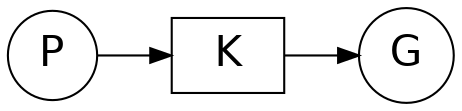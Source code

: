 //
// Logo
//

digraph pkg2 {
fontname = "Helvetica"
fontsize = "12"
rankdir = LR
//bgcolor = "grey"

node [
  fontname = "Helvetica"
  fontsize = "20"
//  fixedsize= "true"
//  style="bold"
//  bgcolor = "white"
];


"p" [label = "P", shape="circle"];
"k" [label = "K", shape="box"];
"g" [label = "G", shape="circle"];

"p" -> "k";
"k" -> "g";

} // end of graph